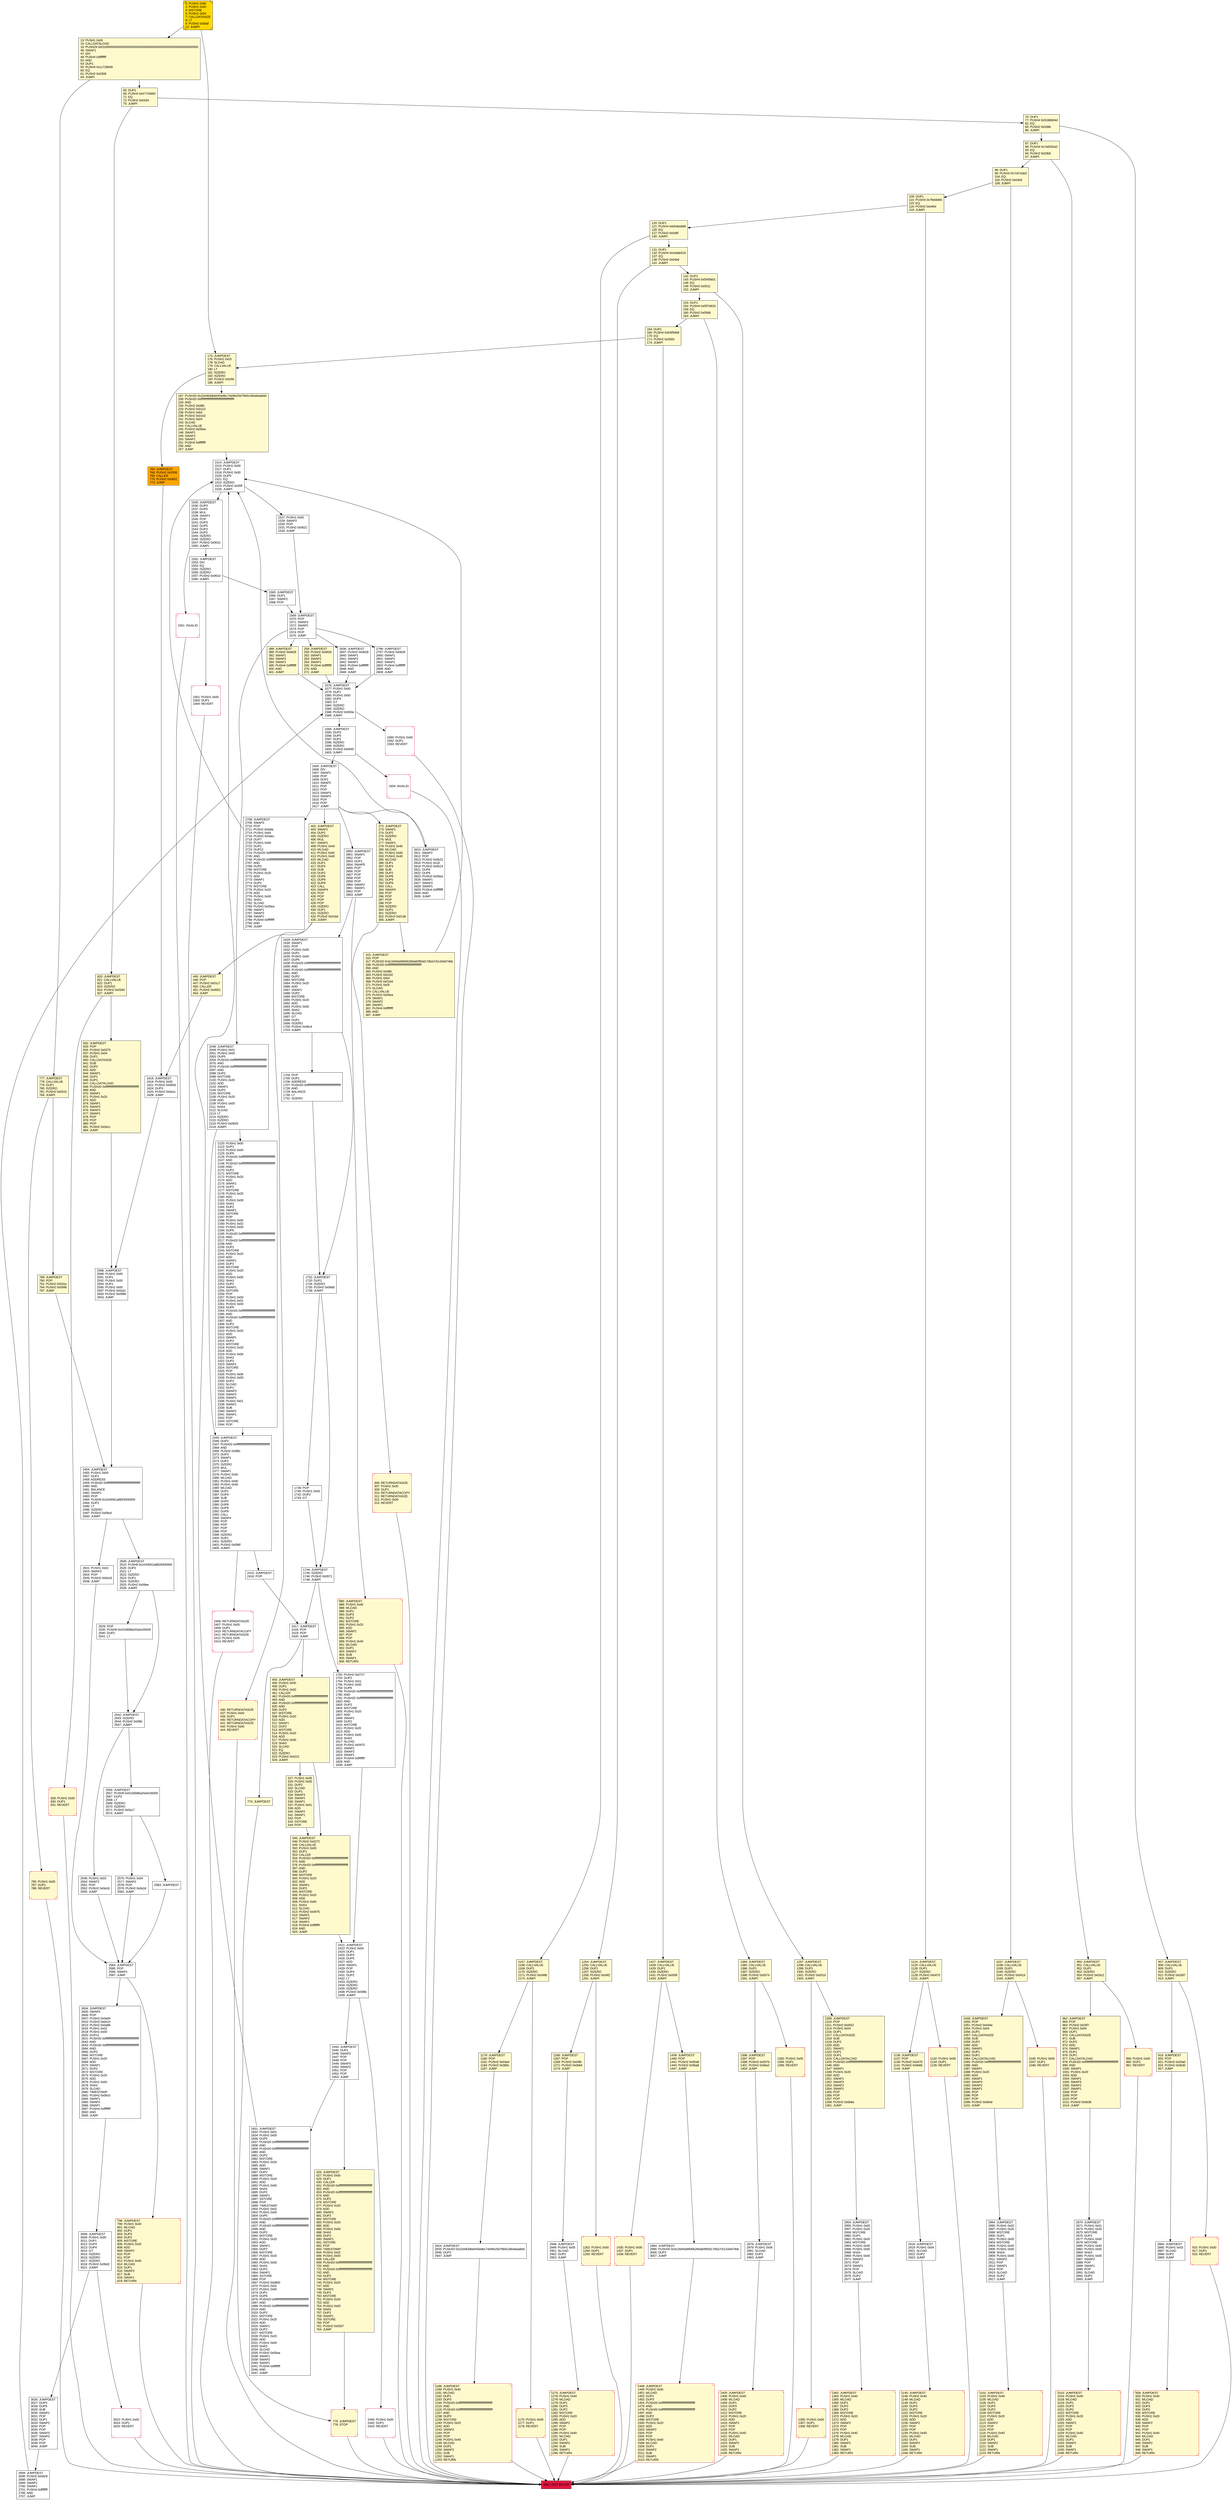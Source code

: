 digraph G {
bgcolor=transparent rankdir=UD;
node [shape=box style=filled color=black fillcolor=white fontname=arial fontcolor=black];
1266 [label="1266: JUMPDEST\l1267: POP\l1268: PUSH2 0x04fb\l1271: PUSH2 0x0b84\l1274: JUMP\l" fillcolor=lemonchiffon ];
2984 [label="2984: JUMPDEST\l2985: PUSH20 0x3c1fd40a99066266a60f60d17d5a7c51434d74bb\l3006: DUP2\l3007: JUMP\l" ];
164 [label="164: DUP1\l165: PUSH4 0xfc6f9468\l170: EQ\l171: PUSH2 0x0593\l174: JUMPI\l" fillcolor=lemonchiffon ];
272 [label="272: JUMPDEST\l273: SWAP1\l274: DUP2\l275: ISZERO\l276: MUL\l277: SWAP1\l278: PUSH1 0x40\l280: MLOAD\l281: PUSH1 0x00\l283: PUSH1 0x40\l285: MLOAD\l286: DUP1\l287: DUP4\l288: SUB\l289: DUP2\l290: DUP6\l291: DUP9\l292: DUP9\l293: CALL\l294: SWAP4\l295: POP\l296: POP\l297: POP\l298: POP\l299: ISZERO\l300: DUP1\l301: ISZERO\l302: PUSH2 0x013b\l305: JUMPI\l" fillcolor=lemonchiffon ];
1569 [label="1569: JUMPDEST\l1570: POP\l1571: SWAP3\l1572: SWAP2\l1573: POP\l1574: POP\l1575: JUMP\l" ];
1049 [label="1049: JUMPDEST\l1050: POP\l1051: PUSH2 0x044e\l1054: PUSH1 0x04\l1056: DUP1\l1057: CALLDATASIZE\l1058: SUB\l1059: DUP2\l1060: ADD\l1061: SWAP1\l1062: DUP1\l1063: DUP1\l1064: CALLDATALOAD\l1065: PUSH20 0xffffffffffffffffffffffffffffffffffffffff\l1086: AND\l1087: SWAP1\l1088: PUSH1 0x20\l1090: ADD\l1091: SWAP1\l1092: SWAP3\l1093: SWAP2\l1094: SWAP1\l1095: POP\l1096: POP\l1097: POP\l1098: PUSH2 0x0b4e\l1101: JUMP\l" fillcolor=lemonchiffon ];
1136 [label="1136: JUMPDEST\l1137: POP\l1138: PUSH2 0x0479\l1141: PUSH2 0x0b66\l1144: JUMP\l" fillcolor=lemonchiffon ];
0 [label="0: PUSH1 0x80\l2: PUSH1 0x40\l4: MSTORE\l5: PUSH1 0x04\l7: CALLDATASIZE\l8: LT\l9: PUSH2 0x00af\l12: JUMPI\l" fillcolor=lemonchiffon shape=Msquare fillcolor=gold ];
187 [label="187: PUSH20 0x22e483dbeb45edbc74d4fe25d79b5c28ea6aa8dd\l208: PUSH20 0xffffffffffffffffffffffffffffffffffffffff\l229: AND\l230: PUSH2 0x08fc\l233: PUSH2 0x0110\l236: PUSH1 0x64\l238: PUSH2 0x0102\l241: PUSH1 0x04\l243: SLOAD\l244: CALLVALUE\l245: PUSH2 0x05ea\l248: SWAP1\l249: SWAP2\l250: SWAP1\l251: PUSH4 0xffffffff\l256: AND\l257: JUMP\l" fillcolor=lemonchiffon ];
928 [label="928: JUMPDEST\l929: PUSH1 0x40\l931: MLOAD\l932: DUP1\l933: DUP3\l934: DUP2\l935: MSTORE\l936: PUSH1 0x20\l938: ADD\l939: SWAP2\l940: POP\l941: POP\l942: PUSH1 0x40\l944: MLOAD\l945: DUP1\l946: SWAP2\l947: SUB\l948: SWAP1\l949: RETURN\l" fillcolor=lemonchiffon shape=Msquare color=crimson ];
1618 [label="1618: JUMPDEST\l1619: PUSH1 0x00\l1621: PUSH2 0x065d\l1624: DUP3\l1625: PUSH2 0x0a1c\l1628: JUMP\l" ];
958 [label="958: PUSH1 0x00\l960: DUP1\l961: REVERT\l" fillcolor=lemonchiffon shape=Msquare color=crimson ];
13 [label="13: PUSH1 0x00\l15: CALLDATALOAD\l16: PUSH29 0x0100000000000000000000000000000000000000000000000000000000\l46: SWAP1\l47: DIV\l48: PUSH4 0xffffffff\l53: AND\l54: DUP1\l55: PUSH4 0x1c729b09\l60: EQ\l61: PUSH2 0x0309\l64: JUMPI\l" fillcolor=lemonchiffon ];
65 [label="65: DUP1\l66: PUSH4 0x47734892\l71: EQ\l72: PUSH2 0x0334\l75: JUMPI\l" fillcolor=lemonchiffon ];
109 [label="109: DUP1\l110: PUSH4 0x7feb8d60\l115: EQ\l116: PUSH2 0x0464\l119: JUMPI\l" fillcolor=lemonchiffon ];
1744 [label="1744: JUMPDEST\l1745: ISZERO\l1746: PUSH2 0x0971\l1749: JUMPI\l" ];
306 [label="306: RETURNDATASIZE\l307: PUSH1 0x00\l309: DUP1\l310: RETURNDATACOPY\l311: RETURNDATASIZE\l312: PUSH1 0x00\l314: REVERT\l" fillcolor=lemonchiffon shape=Msquare color=crimson ];
2440 [label="2440: PUSH1 0x00\l2442: DUP1\l2443: REVERT\l" shape=Msquare color=crimson ];
1179 [label="1179: JUMPDEST\l1180: POP\l1181: PUSH2 0x04a4\l1184: PUSH2 0x0b6c\l1187: JUMP\l" fillcolor=lemonchiffon ];
1254 [label="1254: JUMPDEST\l1255: CALLVALUE\l1256: DUP1\l1257: ISZERO\l1258: PUSH2 0x04f2\l1261: JUMPI\l" fillcolor=lemonchiffon ];
2796 [label="2796: JUMPDEST\l2797: PUSH2 0x0628\l2800: SWAP1\l2801: SWAP2\l2802: SWAP1\l2803: PUSH4 0xffffffff\l2808: AND\l2809: JUMP\l" ];
2708 [label="2708: JUMPDEST\l2709: SWAP3\l2710: POP\l2711: PUSH2 0x0afa\l2714: PUSH1 0x64\l2716: PUSH2 0x0aec\l2719: DUP7\l2720: PUSH1 0x00\l2722: DUP1\l2723: DUP12\l2724: PUSH20 0xffffffffffffffffffffffffffffffffffffffff\l2745: AND\l2746: PUSH20 0xffffffffffffffffffffffffffffffffffffffff\l2767: AND\l2768: DUP2\l2769: MSTORE\l2770: PUSH1 0x20\l2772: ADD\l2773: SWAP1\l2774: DUP2\l2775: MSTORE\l2776: PUSH1 0x20\l2778: ADD\l2779: PUSH1 0x00\l2781: SHA3\l2782: SLOAD\l2783: PUSH2 0x05ea\l2786: SWAP1\l2787: SWAP2\l2788: SWAP1\l2789: PUSH4 0xffffffff\l2794: AND\l2795: JUMP\l" ];
3008 [label="3008: JUMPDEST\l3009: PUSH1 0x00\l3011: DUP1\l3012: DUP4\l3013: DUP4\l3014: GT\l3015: ISZERO\l3016: ISZERO\l3017: ISZERO\l3018: PUSH2 0x0bd2\l3021: JUMPI\l" ];
915 [label="915: PUSH1 0x00\l917: DUP1\l918: REVERT\l" fillcolor=lemonchiffon shape=Msquare color=crimson ];
2978 [label="2978: JUMPDEST\l2979: PUSH1 0x06\l2981: SLOAD\l2982: DUP2\l2983: JUMP\l" ];
76 [label="76: DUP1\l77: PUSH4 0x52d6804d\l82: EQ\l83: PUSH2 0x038b\l86: JUMPI\l" fillcolor=lemonchiffon ];
1175 [label="1175: PUSH1 0x00\l1177: DUP1\l1178: REVERT\l" fillcolor=lemonchiffon shape=Msquare color=crimson ];
1552 [label="1552: JUMPDEST\l1553: DIV\l1554: EQ\l1555: ISZERO\l1556: ISZERO\l1557: PUSH2 0x061d\l1560: JUMPI\l" ];
1750 [label="1750: PUSH2 0x0727\l1753: DUP2\l1754: PUSH1 0x01\l1756: PUSH1 0x00\l1758: DUP6\l1759: PUSH20 0xffffffffffffffffffffffffffffffffffffffff\l1780: AND\l1781: PUSH20 0xffffffffffffffffffffffffffffffffffffffff\l1802: AND\l1803: DUP2\l1804: MSTORE\l1805: PUSH1 0x20\l1807: ADD\l1808: SWAP1\l1809: DUP2\l1810: MSTORE\l1811: PUSH1 0x20\l1813: ADD\l1814: PUSH1 0x00\l1816: SHA3\l1817: SLOAD\l1818: PUSH2 0x0975\l1821: SWAP1\l1822: SWAP2\l1823: SWAP1\l1824: PUSH4 0xffffffff\l1829: AND\l1830: JUMP\l" ];
2604 [label="2604: JUMPDEST\l2605: SWAP4\l2606: POP\l2607: PUSH2 0x0a94\l2610: PUSH2 0x0e10\l2613: PUSH2 0x0a86\l2616: PUSH1 0x02\l2618: PUSH1 0x00\l2620: DUP11\l2621: PUSH20 0xffffffffffffffffffffffffffffffffffffffff\l2642: AND\l2643: PUSH20 0xffffffffffffffffffffffffffffffffffffffff\l2664: AND\l2665: DUP2\l2666: MSTORE\l2667: PUSH1 0x20\l2669: ADD\l2670: SWAP1\l2671: DUP2\l2672: MSTORE\l2673: PUSH1 0x20\l2675: ADD\l2676: PUSH1 0x00\l2678: SHA3\l2679: SLOAD\l2680: TIMESTAMP\l2681: PUSH2 0x0bc0\l2684: SWAP1\l2685: SWAP2\l2686: SWAP1\l2687: PUSH4 0xffffffff\l2692: AND\l2693: JUMP\l" ];
1435 [label="1435: PUSH1 0x00\l1437: DUP1\l1438: REVERT\l" fillcolor=lemonchiffon shape=Msquare color=crimson ];
2417 [label="2417: JUMPDEST\l2418: POP\l2419: POP\l2420: JUMP\l" ];
1037 [label="1037: JUMPDEST\l1038: CALLVALUE\l1039: DUP1\l1040: ISZERO\l1041: PUSH2 0x0419\l1044: JUMPI\l" fillcolor=lemonchiffon ];
1739 [label="1739: POP\l1740: PUSH1 0x00\l1742: DUP2\l1743: GT\l" ];
2694 [label="2694: JUMPDEST\l2695: PUSH2 0x0628\l2698: SWAP1\l2699: SWAP2\l2700: SWAP1\l2701: PUSH4 0xffffffff\l2706: AND\l2707: JUMP\l" ];
388 [label="388: JUMPDEST\l389: PUSH2 0x0628\l392: SWAP1\l393: SWAP2\l394: SWAP1\l395: PUSH4 0xffffffff\l400: AND\l401: JUMP\l" fillcolor=lemonchiffon ];
1015 [label="1015: JUMPDEST\l1016: PUSH1 0x40\l1018: MLOAD\l1019: DUP1\l1020: DUP3\l1021: DUP2\l1022: MSTORE\l1023: PUSH1 0x20\l1025: ADD\l1026: SWAP2\l1027: POP\l1028: POP\l1029: PUSH1 0x40\l1031: MLOAD\l1032: DUP1\l1033: SWAP2\l1034: SUB\l1035: SWAP1\l1036: RETURN\l" fillcolor=lemonchiffon shape=Msquare color=crimson ];
820 [label="820: JUMPDEST\l821: CALLVALUE\l822: DUP1\l823: ISZERO\l824: PUSH2 0x0340\l827: JUMPI\l" fillcolor=lemonchiffon ];
98 [label="98: DUP1\l99: PUSH4 0x7c67a3e2\l104: EQ\l105: PUSH2 0x040d\l108: JUMPI\l" fillcolor=lemonchiffon ];
1275 [label="1275: JUMPDEST\l1276: PUSH1 0x40\l1278: MLOAD\l1279: DUP1\l1280: DUP3\l1281: DUP2\l1282: MSTORE\l1283: PUSH1 0x20\l1285: ADD\l1286: SWAP2\l1287: POP\l1288: POP\l1289: PUSH1 0x40\l1291: MLOAD\l1292: DUP1\l1293: SWAP2\l1294: SUB\l1295: SWAP1\l1296: RETURN\l" fillcolor=lemonchiffon shape=Msquare color=crimson ];
2575 [label="2575: PUSH1 0x04\l2577: SWAP2\l2578: POP\l2579: PUSH2 0x0a18\l2582: JUMP\l" ];
832 [label="832: JUMPDEST\l833: POP\l834: PUSH2 0x0375\l837: PUSH1 0x04\l839: DUP1\l840: CALLDATASIZE\l841: SUB\l842: DUP2\l843: ADD\l844: SWAP1\l845: DUP1\l846: DUP1\l847: CALLDATALOAD\l848: PUSH20 0xffffffffffffffffffffffffffffffffffffffff\l869: AND\l870: SWAP1\l871: PUSH1 0x20\l873: ADD\l874: SWAP1\l875: SWAP3\l876: SWAP2\l877: SWAP1\l878: POP\l879: POP\l880: POP\l881: PUSH2 0x0a1c\l884: JUMP\l" fillcolor=lemonchiffon ];
1262 [label="1262: PUSH1 0x00\l1264: DUP1\l1265: REVERT\l" fillcolor=lemonchiffon shape=Msquare color=crimson ];
445 [label="445: JUMPDEST\l446: POP\l447: PUSH2 0x01c7\l450: CALLER\l451: PUSH2 0x0652\l454: JUMP\l" fillcolor=lemonchiffon ];
2954 [label="2954: JUMPDEST\l2955: PUSH1 0x00\l2957: PUSH1 0x20\l2959: MSTORE\l2960: DUP1\l2961: PUSH1 0x00\l2963: MSTORE\l2964: PUSH1 0x40\l2966: PUSH1 0x00\l2968: SHA3\l2969: PUSH1 0x00\l2971: SWAP2\l2972: POP\l2973: SWAP1\l2974: POP\l2975: SLOAD\l2976: DUP2\l2977: JUMP\l" ];
1384 [label="1384: JUMPDEST\l1385: CALLVALUE\l1386: DUP1\l1387: ISZERO\l1388: PUSH2 0x0574\l1391: JUMPI\l" fillcolor=lemonchiffon ];
455 [label="455: JUMPDEST\l456: PUSH1 0x00\l458: DUP1\l459: PUSH1 0x00\l461: CALLER\l462: PUSH20 0xffffffffffffffffffffffffffffffffffffffff\l483: AND\l484: PUSH20 0xffffffffffffffffffffffffffffffffffffffff\l505: AND\l506: DUP2\l507: MSTORE\l508: PUSH1 0x20\l510: ADD\l511: SWAP1\l512: DUP2\l513: MSTORE\l514: PUSH1 0x20\l516: ADD\l517: PUSH1 0x00\l519: SHA3\l520: SLOAD\l521: EQ\l522: ISZERO\l523: PUSH2 0x0221\l526: JUMPI\l" fillcolor=lemonchiffon ];
120 [label="120: DUP1\l121: PUSH4 0xb54ba9d9\l126: EQ\l127: PUSH2 0x048f\l130: JUMPI\l" fillcolor=lemonchiffon ];
2415 [label="2415: JUMPDEST\l2416: POP\l" ];
1297 [label="1297: JUMPDEST\l1298: CALLVALUE\l1299: DUP1\l1300: ISZERO\l1301: PUSH2 0x051d\l1304: JUMPI\l" fillcolor=lemonchiffon ];
1427 [label="1427: JUMPDEST\l1428: CALLVALUE\l1429: DUP1\l1430: ISZERO\l1431: PUSH2 0x059f\l1434: JUMPI\l" fillcolor=lemonchiffon ];
2542 [label="2542: JUMPDEST\l2543: ISZERO\l2544: PUSH2 0x09fc\l2547: JUMPI\l" ];
1605 [label="1605: JUMPDEST\l1606: DIV\l1607: SWAP1\l1608: POP\l1609: DUP1\l1610: SWAP2\l1611: POP\l1612: POP\l1613: SWAP3\l1614: SWAP2\l1615: POP\l1616: POP\l1617: JUMP\l" ];
2556 [label="2556: JUMPDEST\l2557: PUSH9 0x410d586a20a4c00000\l2567: DUP2\l2568: LT\l2569: ISZERO\l2570: ISZERO\l2571: PUSH2 0x0a17\l2574: JUMPI\l" ];
3022 [label="3022: PUSH1 0x00\l3024: DUP1\l3025: REVERT\l" shape=Msquare color=crimson ];
2924 [label="2924: JUMPDEST\l2925: PUSH20 0x22e483dbeb45edbc74d4fe25d79b5c28ea6aa8dd\l2946: DUP2\l2947: JUMP\l" ];
2948 [label="2948: JUMPDEST\l2949: PUSH1 0x05\l2951: SLOAD\l2952: DUP2\l2953: JUMP\l" ];
1831 [label="1831: JUMPDEST\l1832: PUSH1 0x01\l1834: PUSH1 0x00\l1836: DUP5\l1837: PUSH20 0xffffffffffffffffffffffffffffffffffffffff\l1858: AND\l1859: PUSH20 0xffffffffffffffffffffffffffffffffffffffff\l1880: AND\l1881: DUP2\l1882: MSTORE\l1883: PUSH1 0x20\l1885: ADD\l1886: SWAP1\l1887: DUP2\l1888: MSTORE\l1889: PUSH1 0x20\l1891: ADD\l1892: PUSH1 0x00\l1894: SHA3\l1895: DUP2\l1896: SWAP1\l1897: SSTORE\l1898: POP\l1899: TIMESTAMP\l1900: PUSH1 0x02\l1902: PUSH1 0x00\l1904: DUP5\l1905: PUSH20 0xffffffffffffffffffffffffffffffffffffffff\l1926: AND\l1927: PUSH20 0xffffffffffffffffffffffffffffffffffffffff\l1948: AND\l1949: DUP2\l1950: MSTORE\l1951: PUSH1 0x20\l1953: ADD\l1954: SWAP1\l1955: DUP2\l1956: MSTORE\l1957: PUSH1 0x20\l1959: ADD\l1960: PUSH1 0x00\l1962: SHA3\l1963: DUP2\l1964: SWAP1\l1965: SSTORE\l1966: POP\l1967: PUSH2 0x0800\l1970: PUSH1 0x02\l1972: PUSH1 0x00\l1974: DUP1\l1975: DUP6\l1976: PUSH20 0xffffffffffffffffffffffffffffffffffffffff\l1997: AND\l1998: PUSH20 0xffffffffffffffffffffffffffffffffffffffff\l2019: AND\l2020: DUP2\l2021: MSTORE\l2022: PUSH1 0x20\l2024: ADD\l2025: SWAP1\l2026: DUP2\l2027: MSTORE\l2028: PUSH1 0x20\l2030: ADD\l2031: PUSH1 0x00\l2033: SHA3\l2034: SLOAD\l2035: PUSH2 0x05ea\l2038: SWAP1\l2039: SWAP2\l2040: SWAP1\l2041: PUSH4 0xffffffff\l2046: AND\l2047: JUMP\l" ];
2588 [label="2588: JUMPDEST\l2589: PUSH1 0x00\l2591: DUP1\l2592: PUSH1 0x00\l2594: DUP1\l2595: PUSH1 0x00\l2597: PUSH2 0x0a2c\l2600: PUSH2 0x0996\l2603: JUMP\l" ];
789 [label="789: JUMPDEST\l790: POP\l791: PUSH2 0x031e\l794: PUSH2 0x0996\l797: JUMP\l" fillcolor=lemonchiffon ];
919 [label="919: JUMPDEST\l920: POP\l921: PUSH2 0x03a0\l924: PUSH2 0x0b30\l927: JUMP\l" fillcolor=lemonchiffon ];
2406 [label="2406: RETURNDATASIZE\l2407: PUSH1 0x00\l2409: DUP1\l2410: RETURNDATACOPY\l2411: RETURNDATASIZE\l2412: PUSH1 0x00\l2414: REVERT\l" shape=Msquare color=crimson ];
2509 [label="2509: JUMPDEST\l2510: PUSH9 0x1043561a8829300000\l2520: DUP2\l2521: LT\l2522: ISZERO\l2523: DUP1\l2524: ISZERO\l2525: PUSH2 0x09ee\l2528: JUMPI\l" ];
2120 [label="2120: PUSH1 0x00\l2122: DUP1\l2123: PUSH1 0x00\l2125: DUP5\l2126: PUSH20 0xffffffffffffffffffffffffffffffffffffffff\l2147: AND\l2148: PUSH20 0xffffffffffffffffffffffffffffffffffffffff\l2169: AND\l2170: DUP2\l2171: MSTORE\l2172: PUSH1 0x20\l2174: ADD\l2175: SWAP1\l2176: DUP2\l2177: MSTORE\l2178: PUSH1 0x20\l2180: ADD\l2181: PUSH1 0x00\l2183: SHA3\l2184: DUP2\l2185: SWAP1\l2186: SSTORE\l2187: POP\l2188: PUSH1 0x00\l2190: PUSH1 0x02\l2192: PUSH1 0x00\l2194: DUP5\l2195: PUSH20 0xffffffffffffffffffffffffffffffffffffffff\l2216: AND\l2217: PUSH20 0xffffffffffffffffffffffffffffffffffffffff\l2238: AND\l2239: DUP2\l2240: MSTORE\l2241: PUSH1 0x20\l2243: ADD\l2244: SWAP1\l2245: DUP2\l2246: MSTORE\l2247: PUSH1 0x20\l2249: ADD\l2250: PUSH1 0x00\l2252: SHA3\l2253: DUP2\l2254: SWAP1\l2255: SSTORE\l2256: POP\l2257: PUSH1 0x00\l2259: PUSH1 0x01\l2261: PUSH1 0x00\l2263: DUP5\l2264: PUSH20 0xffffffffffffffffffffffffffffffffffffffff\l2285: AND\l2286: PUSH20 0xffffffffffffffffffffffffffffffffffffffff\l2307: AND\l2308: DUP2\l2309: MSTORE\l2310: PUSH1 0x20\l2312: ADD\l2313: SWAP1\l2314: DUP2\l2315: MSTORE\l2316: PUSH1 0x20\l2318: ADD\l2319: PUSH1 0x00\l2321: SHA3\l2322: DUP2\l2323: SWAP1\l2324: SSTORE\l2325: POP\l2326: PUSH1 0x06\l2328: PUSH1 0x00\l2330: DUP2\l2331: SLOAD\l2332: DUP1\l2333: SWAP3\l2334: SWAP2\l2335: SWAP1\l2336: PUSH1 0x01\l2338: SWAP1\l2339: SUB\l2340: SWAP2\l2341: SWAP1\l2342: POP\l2343: SSTORE\l2344: POP\l" ];
2548 [label="2548: PUSH1 0x03\l2550: SWAP2\l2551: POP\l2552: PUSH2 0x0a18\l2555: JUMP\l" ];
1527 [label="1527: PUSH1 0x00\l1529: SWAP2\l1530: POP\l1531: PUSH2 0x0621\l1534: JUMP\l" ];
1594 [label="1594: JUMPDEST\l1595: DUP3\l1596: DUP5\l1597: DUP2\l1598: ISZERO\l1599: ISZERO\l1600: PUSH2 0x0645\l1603: JUMPI\l" ];
2894 [label="2894: JUMPDEST\l2895: PUSH1 0x02\l2897: PUSH1 0x20\l2899: MSTORE\l2900: DUP1\l2901: PUSH1 0x00\l2903: MSTORE\l2904: PUSH1 0x40\l2906: PUSH1 0x00\l2908: SHA3\l2909: PUSH1 0x00\l2911: SWAP2\l2912: POP\l2913: SWAP1\l2914: POP\l2915: SLOAD\l2916: DUP2\l2917: JUMP\l" ];
777 [label="777: JUMPDEST\l778: CALLVALUE\l779: DUP1\l780: ISZERO\l781: PUSH2 0x0315\l784: JUMPI\l" fillcolor=lemonchiffon ];
775 [label="775: JUMPDEST\l776: STOP\l" fillcolor=lemonchiffon shape=Msquare color=crimson ];
2864 [label="2864: JUMPDEST\l2865: PUSH1 0x03\l2867: SLOAD\l2868: DUP2\l2869: JUMP\l" ];
1590 [label="1590: PUSH1 0x00\l1592: DUP1\l1593: REVERT\l" shape=Msquare color=crimson ];
142 [label="142: DUP1\l143: PUSH4 0xf340fa01\l148: EQ\l149: PUSH2 0x0511\l152: JUMPI\l" fillcolor=lemonchiffon ];
87 [label="87: DUP1\l88: PUSH4 0x7a9262a2\l93: EQ\l94: PUSH2 0x03b6\l97: JUMPI\l" fillcolor=lemonchiffon ];
907 [label="907: JUMPDEST\l908: CALLVALUE\l909: DUP1\l910: ISZERO\l911: PUSH2 0x0397\l914: JUMPI\l" fillcolor=lemonchiffon ];
2345 [label="2345: JUMPDEST\l2346: DUP2\l2347: PUSH20 0xffffffffffffffffffffffffffffffffffffffff\l2368: AND\l2369: PUSH2 0x08fc\l2372: DUP3\l2373: SWAP1\l2374: DUP2\l2375: ISZERO\l2376: MUL\l2377: SWAP1\l2378: PUSH1 0x40\l2380: MLOAD\l2381: PUSH1 0x00\l2383: PUSH1 0x40\l2385: MLOAD\l2386: DUP1\l2387: DUP4\l2388: SUB\l2389: DUP2\l2390: DUP6\l2391: DUP9\l2392: DUP9\l2393: CALL\l2394: SWAP4\l2395: POP\l2396: POP\l2397: POP\l2398: POP\l2399: ISZERO\l2400: DUP1\l2401: ISZERO\l2402: PUSH2 0x096f\l2405: JUMPI\l" ];
828 [label="828: PUSH1 0x00\l830: DUP1\l831: REVERT\l" fillcolor=lemonchiffon shape=Msquare color=crimson ];
2850 [label="2850: JUMPDEST\l2851: SWAP1\l2852: POP\l2853: DUP1\l2854: SWAP5\l2855: POP\l2856: POP\l2857: POP\l2858: POP\l2859: POP\l2860: SWAP2\l2861: SWAP1\l2862: POP\l2863: JUMP\l" ];
545 [label="545: JUMPDEST\l546: PUSH2 0x0272\l549: CALLVALUE\l550: PUSH1 0x00\l552: DUP1\l553: CALLER\l554: PUSH20 0xffffffffffffffffffffffffffffffffffffffff\l575: AND\l576: PUSH20 0xffffffffffffffffffffffffffffffffffffffff\l597: AND\l598: DUP2\l599: MSTORE\l600: PUSH1 0x20\l602: ADD\l603: SWAP1\l604: DUP2\l605: MSTORE\l606: PUSH1 0x20\l608: ADD\l609: PUSH1 0x00\l611: SHA3\l612: SLOAD\l613: PUSH2 0x0975\l616: SWAP1\l617: SWAP2\l618: SWAP1\l619: PUSH4 0xffffffff\l624: AND\l625: JUMP\l" fillcolor=lemonchiffon ];
2918 [label="2918: JUMPDEST\l2919: PUSH1 0x04\l2921: SLOAD\l2922: DUP2\l2923: JUMP\l" ];
626 [label="626: JUMPDEST\l627: PUSH1 0x00\l629: DUP1\l630: CALLER\l631: PUSH20 0xffffffffffffffffffffffffffffffffffffffff\l652: AND\l653: PUSH20 0xffffffffffffffffffffffffffffffffffffffff\l674: AND\l675: DUP2\l676: MSTORE\l677: PUSH1 0x20\l679: ADD\l680: SWAP1\l681: DUP2\l682: MSTORE\l683: PUSH1 0x20\l685: ADD\l686: PUSH1 0x00\l688: SHA3\l689: DUP2\l690: SWAP1\l691: SSTORE\l692: POP\l693: TIMESTAMP\l694: PUSH1 0x02\l696: PUSH1 0x00\l698: CALLER\l699: PUSH20 0xffffffffffffffffffffffffffffffffffffffff\l720: AND\l721: PUSH20 0xffffffffffffffffffffffffffffffffffffffff\l742: AND\l743: DUP2\l744: MSTORE\l745: PUSH1 0x20\l747: ADD\l748: SWAP1\l749: DUP2\l750: MSTORE\l751: PUSH1 0x20\l753: ADD\l754: PUSH1 0x00\l756: SHA3\l757: DUP2\l758: SWAP1\l759: SSTORE\l760: POP\l761: PUSH2 0x0307\l764: JUMP\l" fillcolor=lemonchiffon ];
1565 [label="1565: JUMPDEST\l1566: DUP1\l1567: SWAP2\l1568: POP\l" ];
1576 [label="1576: JUMPDEST\l1577: PUSH1 0x00\l1579: DUP1\l1580: PUSH1 0x00\l1582: DUP4\l1583: GT\l1584: ISZERO\l1585: ISZERO\l1586: PUSH2 0x063a\l1589: JUMPI\l" ];
798 [label="798: JUMPDEST\l799: PUSH1 0x40\l801: MLOAD\l802: DUP1\l803: DUP3\l804: DUP2\l805: MSTORE\l806: PUSH1 0x20\l808: ADD\l809: SWAP2\l810: POP\l811: POP\l812: PUSH1 0x40\l814: MLOAD\l815: DUP1\l816: SWAP2\l817: SUB\l818: SWAP1\l819: RETURN\l" fillcolor=lemonchiffon shape=Msquare color=crimson ];
436 [label="436: RETURNDATASIZE\l437: PUSH1 0x00\l439: DUP1\l440: RETURNDATACOPY\l441: RETURNDATASIZE\l442: PUSH1 0x00\l444: REVERT\l" fillcolor=lemonchiffon shape=Msquare color=crimson ];
785 [label="785: PUSH1 0x00\l787: DUP1\l788: REVERT\l" fillcolor=lemonchiffon shape=Msquare color=crimson ];
962 [label="962: JUMPDEST\l963: POP\l964: PUSH2 0x03f7\l967: PUSH1 0x04\l969: DUP1\l970: CALLDATASIZE\l971: SUB\l972: DUP2\l973: ADD\l974: SWAP1\l975: DUP1\l976: DUP1\l977: CALLDATALOAD\l978: PUSH20 0xffffffffffffffffffffffffffffffffffffffff\l999: AND\l1000: SWAP1\l1001: PUSH1 0x20\l1003: ADD\l1004: SWAP1\l1005: SWAP3\l1006: SWAP2\l1007: SWAP1\l1008: POP\l1009: POP\l1010: POP\l1011: PUSH2 0x0b36\l1014: JUMP\l" fillcolor=lemonchiffon ];
1551 [label="1551: INVALID\l" shape=Msquare color=crimson ];
1045 [label="1045: PUSH1 0x00\l1047: DUP1\l1048: REVERT\l" fillcolor=lemonchiffon shape=Msquare color=crimson ];
2810 [label="2810: JUMPDEST\l2811: SWAP2\l2812: POP\l2813: PUSH2 0x0b22\l2816: PUSH1 0x18\l2818: PUSH2 0x0b14\l2821: DUP6\l2822: DUP6\l2823: PUSH2 0x05ea\l2826: SWAP1\l2827: SWAP2\l2828: SWAP1\l2829: PUSH4 0xffffffff\l2834: AND\l2835: JUMP\l" ];
1732 [label="1732: JUMPDEST\l1733: DUP1\l1734: ISZERO\l1735: PUSH2 0x06d0\l1738: JUMPI\l" ];
2421 [label="2421: JUMPDEST\l2422: PUSH1 0x00\l2424: DUP1\l2425: DUP3\l2426: DUP5\l2427: ADD\l2428: SWAP1\l2429: POP\l2430: DUP4\l2431: DUP2\l2432: LT\l2433: ISZERO\l2434: ISZERO\l2435: ISZERO\l2436: PUSH2 0x098c\l2439: JUMPI\l" ];
1305 [label="1305: PUSH1 0x00\l1307: DUP1\l1308: REVERT\l" fillcolor=lemonchiffon shape=Msquare color=crimson ];
1535 [label="1535: JUMPDEST\l1536: DUP3\l1537: DUP5\l1538: MUL\l1539: SWAP1\l1540: POP\l1541: DUP3\l1542: DUP5\l1543: DUP3\l1544: DUP2\l1545: ISZERO\l1546: ISZERO\l1547: PUSH2 0x0610\l1550: JUMPI\l" ];
1561 [label="1561: PUSH1 0x00\l1563: DUP1\l1564: REVERT\l" shape=Msquare color=crimson ];
2501 [label="2501: PUSH1 0x02\l2503: SWAP2\l2504: POP\l2505: PUSH2 0x0a18\l2508: JUMP\l" ];
2048 [label="2048: JUMPDEST\l2049: PUSH1 0x01\l2051: PUSH1 0x00\l2053: DUP5\l2054: PUSH20 0xffffffffffffffffffffffffffffffffffffffff\l2075: AND\l2076: PUSH20 0xffffffffffffffffffffffffffffffffffffffff\l2097: AND\l2098: DUP2\l2099: MSTORE\l2100: PUSH1 0x20\l2102: ADD\l2103: SWAP1\l2104: DUP2\l2105: MSTORE\l2106: PUSH1 0x20\l2108: ADD\l2109: PUSH1 0x00\l2111: SHA3\l2112: SLOAD\l2113: LT\l2114: ISZERO\l2115: ISZERO\l2116: PUSH2 0x0929\l2119: JUMPI\l" ];
1514 [label="1514: JUMPDEST\l1515: PUSH1 0x00\l1517: DUP1\l1518: PUSH1 0x00\l1520: DUP5\l1521: EQ\l1522: ISZERO\l1523: PUSH2 0x05ff\l1526: JUMPI\l" ];
950 [label="950: JUMPDEST\l951: CALLVALUE\l952: DUP1\l953: ISZERO\l954: PUSH2 0x03c2\l957: JUMPI\l" fillcolor=lemonchiffon ];
1124 [label="1124: JUMPDEST\l1125: CALLVALUE\l1126: DUP1\l1127: ISZERO\l1128: PUSH2 0x0470\l1131: JUMPI\l" fillcolor=lemonchiffon ];
258 [label="258: JUMPDEST\l259: PUSH2 0x0628\l262: SWAP1\l263: SWAP2\l264: SWAP1\l265: PUSH4 0xffffffff\l270: AND\l271: JUMP\l" fillcolor=lemonchiffon ];
885 [label="885: JUMPDEST\l886: PUSH1 0x40\l888: MLOAD\l889: DUP1\l890: DUP3\l891: DUP2\l892: MSTORE\l893: PUSH1 0x20\l895: ADD\l896: SWAP2\l897: POP\l898: POP\l899: PUSH1 0x40\l901: MLOAD\l902: DUP1\l903: SWAP2\l904: SUB\l905: SWAP1\l906: RETURN\l" fillcolor=lemonchiffon shape=Msquare color=crimson ];
765 [label="765: JUMPDEST\l766: PUSH2 0x0306\l769: CALLER\l770: PUSH2 0x0652\l773: JUMP\l" fillcolor=orange ];
1629 [label="1629: JUMPDEST\l1630: SWAP1\l1631: POP\l1632: PUSH1 0x00\l1634: DUP1\l1635: PUSH1 0x00\l1637: DUP5\l1638: PUSH20 0xffffffffffffffffffffffffffffffffffffffff\l1659: AND\l1660: PUSH20 0xffffffffffffffffffffffffffffffffffffffff\l1681: AND\l1682: DUP2\l1683: MSTORE\l1684: PUSH1 0x20\l1686: ADD\l1687: SWAP1\l1688: DUP2\l1689: MSTORE\l1690: PUSH1 0x20\l1692: ADD\l1693: PUSH1 0x00\l1695: SHA3\l1696: SLOAD\l1697: GT\l1698: DUP1\l1699: ISZERO\l1700: PUSH2 0x06c4\l1703: JUMPI\l" ];
2584 [label="2584: JUMPDEST\l2585: POP\l2586: SWAP1\l2587: JUMP\l" ];
1145 [label="1145: JUMPDEST\l1146: PUSH1 0x40\l1148: MLOAD\l1149: DUP1\l1150: DUP3\l1151: DUP2\l1152: MSTORE\l1153: PUSH1 0x20\l1155: ADD\l1156: SWAP2\l1157: POP\l1158: POP\l1159: PUSH1 0x40\l1161: MLOAD\l1162: DUP1\l1163: SWAP2\l1164: SUB\l1165: SWAP1\l1166: RETURN\l" fillcolor=lemonchiffon shape=Msquare color=crimson ];
774 [label="774: JUMPDEST\l" fillcolor=lemonchiffon ];
402 [label="402: JUMPDEST\l403: SWAP1\l404: DUP2\l405: ISZERO\l406: MUL\l407: SWAP1\l408: PUSH1 0x40\l410: MLOAD\l411: PUSH1 0x00\l413: PUSH1 0x40\l415: MLOAD\l416: DUP1\l417: DUP4\l418: SUB\l419: DUP2\l420: DUP6\l421: DUP9\l422: DUP9\l423: CALL\l424: SWAP4\l425: POP\l426: POP\l427: POP\l428: POP\l429: ISZERO\l430: DUP1\l431: ISZERO\l432: PUSH2 0x01bd\l435: JUMPI\l" fillcolor=lemonchiffon ];
1132 [label="1132: PUSH1 0x00\l1134: DUP1\l1135: REVERT\l" fillcolor=lemonchiffon shape=Msquare color=crimson ];
1405 [label="1405: JUMPDEST\l1406: PUSH1 0x40\l1408: MLOAD\l1409: DUP1\l1410: DUP3\l1411: DUP2\l1412: MSTORE\l1413: PUSH1 0x20\l1415: ADD\l1416: SWAP2\l1417: POP\l1418: POP\l1419: PUSH1 0x40\l1421: MLOAD\l1422: DUP1\l1423: SWAP2\l1424: SUB\l1425: SWAP1\l1426: RETURN\l" fillcolor=lemonchiffon shape=Msquare color=crimson ];
1309 [label="1309: JUMPDEST\l1310: POP\l1311: PUSH2 0x0552\l1314: PUSH1 0x04\l1316: DUP1\l1317: CALLDATASIZE\l1318: SUB\l1319: DUP2\l1320: ADD\l1321: SWAP1\l1322: DUP1\l1323: DUP1\l1324: CALLDATALOAD\l1325: PUSH20 0xffffffffffffffffffffffffffffffffffffffff\l1346: AND\l1347: SWAP1\l1348: PUSH1 0x20\l1350: ADD\l1351: SWAP1\l1352: SWAP3\l1353: SWAP2\l1354: SWAP1\l1355: POP\l1356: POP\l1357: POP\l1358: PUSH2 0x0b8a\l1361: JUMP\l" fillcolor=lemonchiffon ];
1392 [label="1392: PUSH1 0x00\l1394: DUP1\l1395: REVERT\l" fillcolor=lemonchiffon shape=Msquare color=crimson ];
2836 [label="2836: JUMPDEST\l2837: PUSH2 0x0628\l2840: SWAP1\l2841: SWAP2\l2842: SWAP1\l2843: PUSH4 0xffffffff\l2848: AND\l2849: JUMP\l" ];
1439 [label="1439: JUMPDEST\l1440: POP\l1441: PUSH2 0x05a8\l1444: PUSH2 0x0ba8\l1447: JUMP\l" fillcolor=lemonchiffon ];
527 [label="527: PUSH1 0x06\l529: PUSH1 0x00\l531: DUP2\l532: SLOAD\l533: DUP1\l534: SWAP3\l535: SWAP2\l536: SWAP1\l537: PUSH1 0x01\l539: ADD\l540: SWAP2\l541: SWAP1\l542: POP\l543: SSTORE\l544: POP\l" fillcolor=lemonchiffon ];
2583 [label="2583: JUMPDEST\l" ];
3026 [label="3026: JUMPDEST\l3027: DUP3\l3028: DUP5\l3029: SUB\l3030: SWAP1\l3031: POP\l3032: DUP1\l3033: SWAP2\l3034: POP\l3035: POP\l3036: SWAP3\l3037: SWAP2\l3038: POP\l3039: POP\l3040: JUMP\l" ];
1167 [label="1167: JUMPDEST\l1168: CALLVALUE\l1169: DUP1\l1170: ISZERO\l1171: PUSH2 0x049b\l1174: JUMPI\l" fillcolor=lemonchiffon ];
3041 [label="3041: EXIT BLOCK\l" fillcolor=crimson ];
1362 [label="1362: JUMPDEST\l1363: PUSH1 0x40\l1365: MLOAD\l1366: DUP1\l1367: DUP3\l1368: DUP2\l1369: MSTORE\l1370: PUSH1 0x20\l1372: ADD\l1373: SWAP2\l1374: POP\l1375: POP\l1376: PUSH1 0x40\l1378: MLOAD\l1379: DUP1\l1380: SWAP2\l1381: SUB\l1382: SWAP1\l1383: RETURN\l" fillcolor=lemonchiffon shape=Msquare color=crimson ];
2444 [label="2444: JUMPDEST\l2445: DUP1\l2446: SWAP2\l2447: POP\l2448: POP\l2449: SWAP3\l2450: SWAP2\l2451: POP\l2452: POP\l2453: JUMP\l" ];
2454 [label="2454: JUMPDEST\l2455: PUSH1 0x00\l2457: DUP1\l2458: ADDRESS\l2459: PUSH20 0xffffffffffffffffffffffffffffffffffffffff\l2480: AND\l2481: BALANCE\l2482: SWAP1\l2483: POP\l2484: PUSH9 0x1043561a8829300000\l2494: DUP2\l2495: LT\l2496: ISZERO\l2497: PUSH2 0x09cd\l2500: JUMPI\l" ];
1396 [label="1396: JUMPDEST\l1397: POP\l1398: PUSH2 0x057d\l1401: PUSH2 0x0ba2\l1404: JUMP\l" fillcolor=lemonchiffon ];
131 [label="131: DUP1\l132: PUSH4 0xc0dab516\l137: EQ\l138: PUSH2 0x04e6\l141: JUMPI\l" fillcolor=lemonchiffon ];
2870 [label="2870: JUMPDEST\l2871: PUSH1 0x01\l2873: PUSH1 0x20\l2875: MSTORE\l2876: DUP1\l2877: PUSH1 0x00\l2879: MSTORE\l2880: PUSH1 0x40\l2882: PUSH1 0x00\l2884: SHA3\l2885: PUSH1 0x00\l2887: SWAP2\l2888: POP\l2889: SWAP1\l2890: POP\l2891: SLOAD\l2892: DUP2\l2893: JUMP\l" ];
315 [label="315: JUMPDEST\l316: POP\l317: PUSH20 0x3c1fd40a99066266a60f60d17d5a7c51434d74bb\l338: PUSH20 0xffffffffffffffffffffffffffffffffffffffff\l359: AND\l360: PUSH2 0x08fc\l363: PUSH2 0x0192\l366: PUSH1 0x64\l368: PUSH2 0x0184\l371: PUSH1 0x05\l373: SLOAD\l374: CALLVALUE\l375: PUSH2 0x05ea\l378: SWAP1\l379: SWAP2\l380: SWAP1\l381: PUSH4 0xffffffff\l386: AND\l387: JUMP\l" fillcolor=lemonchiffon ];
2529 [label="2529: POP\l2530: PUSH9 0x410d586a20a4c00000\l2540: DUP2\l2541: LT\l" ];
175 [label="175: JUMPDEST\l176: PUSH1 0x03\l178: SLOAD\l179: CALLVALUE\l180: LT\l181: ISZERO\l182: ISZERO\l183: PUSH2 0x02fd\l186: JUMPI\l" fillcolor=lemonchiffon ];
1188 [label="1188: JUMPDEST\l1189: PUSH1 0x40\l1191: MLOAD\l1192: DUP1\l1193: DUP3\l1194: PUSH20 0xffffffffffffffffffffffffffffffffffffffff\l1215: AND\l1216: PUSH20 0xffffffffffffffffffffffffffffffffffffffff\l1237: AND\l1238: DUP2\l1239: MSTORE\l1240: PUSH1 0x20\l1242: ADD\l1243: SWAP2\l1244: POP\l1245: POP\l1246: PUSH1 0x40\l1248: MLOAD\l1249: DUP1\l1250: SWAP2\l1251: SUB\l1252: SWAP1\l1253: RETURN\l" fillcolor=lemonchiffon shape=Msquare color=crimson ];
1448 [label="1448: JUMPDEST\l1449: PUSH1 0x40\l1451: MLOAD\l1452: DUP1\l1453: DUP3\l1454: PUSH20 0xffffffffffffffffffffffffffffffffffffffff\l1475: AND\l1476: PUSH20 0xffffffffffffffffffffffffffffffffffffffff\l1497: AND\l1498: DUP2\l1499: MSTORE\l1500: PUSH1 0x20\l1502: ADD\l1503: SWAP2\l1504: POP\l1505: POP\l1506: PUSH1 0x40\l1508: MLOAD\l1509: DUP1\l1510: SWAP2\l1511: SUB\l1512: SWAP1\l1513: RETURN\l" fillcolor=lemonchiffon shape=Msquare color=crimson ];
1604 [label="1604: INVALID\l" shape=Msquare color=crimson ];
153 [label="153: DUP1\l154: PUSH4 0xf3f7d633\l159: EQ\l160: PUSH2 0x0568\l163: JUMPI\l" fillcolor=lemonchiffon ];
1102 [label="1102: JUMPDEST\l1103: PUSH1 0x40\l1105: MLOAD\l1106: DUP1\l1107: DUP3\l1108: DUP2\l1109: MSTORE\l1110: PUSH1 0x20\l1112: ADD\l1113: SWAP2\l1114: POP\l1115: POP\l1116: PUSH1 0x40\l1118: MLOAD\l1119: DUP1\l1120: SWAP2\l1121: SUB\l1122: SWAP1\l1123: RETURN\l" fillcolor=lemonchiffon shape=Msquare color=crimson ];
1704 [label="1704: POP\l1705: DUP1\l1706: ADDRESS\l1707: PUSH20 0xffffffffffffffffffffffffffffffffffffffff\l1728: AND\l1729: BALANCE\l1730: LT\l1731: ISZERO\l" ];
1362 -> 3041;
13 -> 65;
1124 -> 1132;
1535 -> 1551;
820 -> 832;
2542 -> 2556;
2583 -> 2584;
65 -> 76;
1744 -> 1750;
1188 -> 3041;
2120 -> 2345;
1744 -> 2417;
1448 -> 3041;
1604 -> 3041;
2604 -> 3008;
1102 -> 3041;
1739 -> 1744;
545 -> 2421;
777 -> 785;
2556 -> 2575;
885 -> 3041;
0 -> 13;
1145 -> 3041;
1254 -> 1266;
1132 -> 3041;
1569 -> 2796;
272 -> 306;
1405 -> 3041;
1392 -> 3041;
315 -> 1514;
832 -> 2588;
175 -> 765;
1037 -> 1049;
1629 -> 1704;
626 -> 775;
2948 -> 1275;
1576 -> 1590;
1576 -> 1594;
3008 -> 3022;
1569 -> 388;
1605 -> 2708;
2548 -> 2584;
1704 -> 1732;
445 -> 1618;
2444 -> 626;
798 -> 3041;
1514 -> 1527;
2048 -> 2120;
436 -> 3041;
785 -> 3041;
1551 -> 3041;
1045 -> 3041;
774 -> 775;
1305 -> 3041;
1561 -> 3041;
2421 -> 2444;
2048 -> 2345;
2850 -> 1629;
1179 -> 2924;
2850 -> 885;
164 -> 1427;
87 -> 950;
2454 -> 2501;
962 -> 2870;
2454 -> 2509;
402 -> 436;
2417 -> 455;
2918 -> 1145;
1618 -> 2588;
142 -> 153;
1254 -> 1262;
2415 -> 2417;
98 -> 109;
1427 -> 1435;
2584 -> 798;
65 -> 820;
258 -> 1576;
1594 -> 1604;
2894 -> 1102;
1605 -> 272;
1629 -> 1732;
1266 -> 2948;
131 -> 142;
775 -> 3041;
2509 -> 2529;
950 -> 962;
2501 -> 2584;
2810 -> 1514;
1590 -> 3041;
98 -> 1037;
1514 -> 1535;
109 -> 120;
828 -> 3041;
527 -> 545;
2836 -> 1576;
1309 -> 2954;
455 -> 527;
2575 -> 2584;
120 -> 1167;
1384 -> 1392;
2864 -> 928;
2924 -> 1188;
2796 -> 1576;
1037 -> 1045;
1527 -> 1569;
1427 -> 1439;
1732 -> 1739;
1297 -> 1309;
1535 -> 1552;
1552 -> 1561;
3022 -> 3041;
1750 -> 2421;
2421 -> 2440;
2529 -> 2542;
2444 -> 1831;
1732 -> 1744;
789 -> 2454;
1049 -> 2894;
2588 -> 2454;
3026 -> 2694;
1552 -> 1565;
2406 -> 3041;
402 -> 445;
1136 -> 2918;
1605 -> 402;
1015 -> 3041;
907 -> 915;
1275 -> 3041;
2870 -> 1015;
76 -> 87;
1565 -> 1569;
76 -> 907;
153 -> 1384;
1262 -> 3041;
2954 -> 1362;
1831 -> 1514;
13 -> 777;
120 -> 131;
1384 -> 1396;
2556 -> 2583;
131 -> 1254;
1569 -> 258;
2345 -> 2415;
1569 -> 2048;
142 -> 1297;
306 -> 3041;
2440 -> 3041;
1124 -> 1136;
187 -> 1514;
915 -> 3041;
1569 -> 2836;
1439 -> 2984;
1175 -> 3041;
1396 -> 2978;
820 -> 828;
950 -> 958;
1435 -> 3041;
765 -> 1618;
87 -> 98;
1605 -> 2810;
175 -> 187;
907 -> 919;
2509 -> 2542;
2345 -> 2406;
109 -> 1124;
1297 -> 1305;
777 -> 789;
1167 -> 1175;
919 -> 2864;
2694 -> 1576;
2542 -> 2548;
2708 -> 1514;
388 -> 1576;
164 -> 175;
2417 -> 774;
928 -> 3041;
1605 -> 2850;
272 -> 315;
1167 -> 1179;
3008 -> 3026;
0 -> 175;
1594 -> 1605;
2984 -> 1448;
455 -> 545;
2978 -> 1405;
958 -> 3041;
153 -> 164;
2584 -> 2604;
}